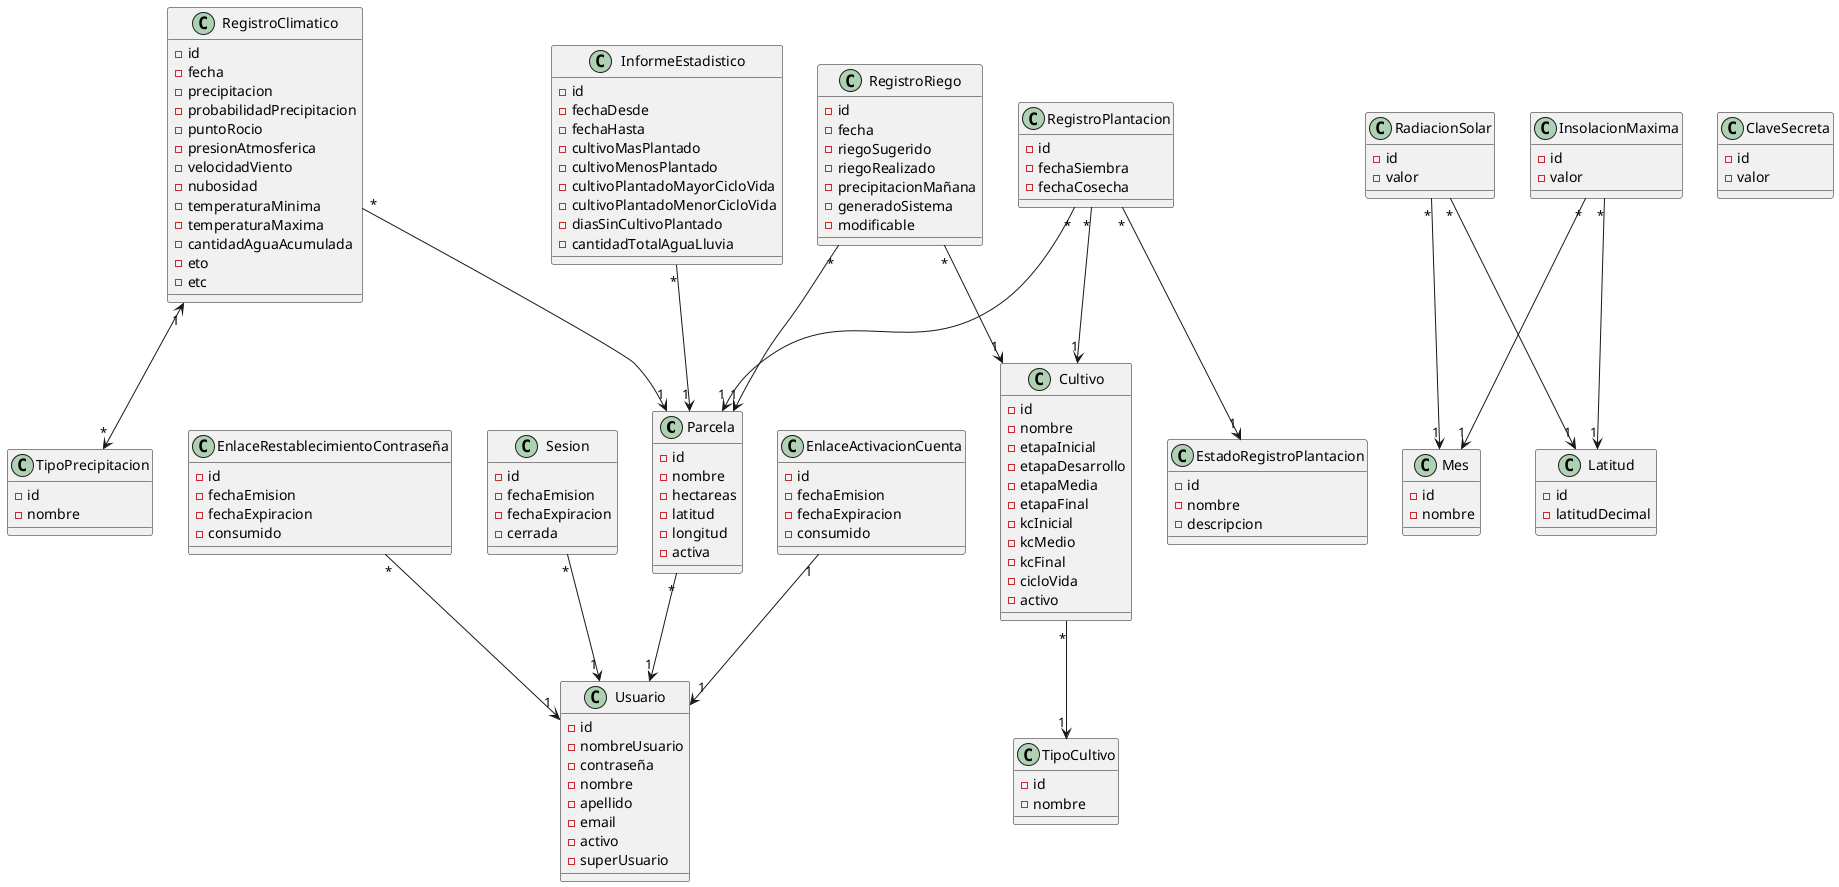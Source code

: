@startuml

Parcela "*"-->"1" Usuario
InformeEstadistico "*"-->"1" Parcela
RegistroClimatico "*"-->"1" Parcela
RegistroClimatico "1"<-->"*" TipoPrecipitacion
RegistroRiego "*"-->"1" Parcela
RegistroPlantacion "*"-->"1" Parcela
RegistroPlantacion "*"-->"1" Cultivo
RegistroPlantacion "*"-->"1" EstadoRegistroPlantacion
RadiacionSolar "*"-->"1" Mes
RadiacionSolar "*"-->"1" Latitud
InsolacionMaxima "*"-->"1" Mes
InsolacionMaxima "*"-->"1" Latitud
Cultivo "*"-->"1" TipoCultivo
EnlaceActivacionCuenta "1" --> "1" Usuario
EnlaceRestablecimientoContraseña "*" --> "1" Usuario
Sesion "*" --> "1" Usuario
RegistroRiego "*" --> "1" Cultivo

class Parcela {
-id
-nombre
-hectareas
-latitud
-longitud
-activa
}

class InformeEstadistico {
-id
-fechaDesde
-fechaHasta
-cultivoMasPlantado
-cultivoMenosPlantado
-cultivoPlantadoMayorCicloVida
-cultivoPlantadoMenorCicloVida
-diasSinCultivoPlantado
-cantidadTotalAguaLluvia
}

class Cultivo {
-id
-nombre
-etapaInicial
-etapaDesarrollo
-etapaMedia
-etapaFinal
-kcInicial
-kcMedio
-kcFinal
-cicloVida
-activo
}

class TipoCultivo {
-id
-nombre
}

class RegistroClimatico {
-id
-fecha
-precipitacion
-probabilidadPrecipitacion
-puntoRocio
-presionAtmosferica
-velocidadViento
-nubosidad
-temperaturaMinima
-temperaturaMaxima
-cantidadAguaAcumulada
-eto
-etc
}

class TipoPrecipitacion {
-id
-nombre
}

class RegistroPlantacion {
-id
-fechaSiembra
-fechaCosecha
}

class RegistroRiego {
-id
-fecha
-riegoSugerido
-riegoRealizado
-precipitacionMañana
-generadoSistema
-modificable
}

class Usuario {
-id
-nombreUsuario
-contraseña
-nombre
-apellido
-email
-activo
-superUsuario
}

class EstadoRegistroPlantacion {
-id
-nombre
-descripcion
}

class Mes {
-id
-nombre
}

class Latitud {
-id
-latitudDecimal
}

class RadiacionSolar {
-id
-valor
}

class InsolacionMaxima {
-id
-valor
}

class EnlaceActivacionCuenta {
-id
-fechaEmision
-fechaExpiracion
-consumido
}

class EnlaceRestablecimientoContraseña {
-id
-fechaEmision
-fechaExpiracion
-consumido
}

class Sesion {
-id
-fechaEmision
-fechaExpiracion
-cerrada
}

class ClaveSecreta {
-id
-valor
}

@enduml